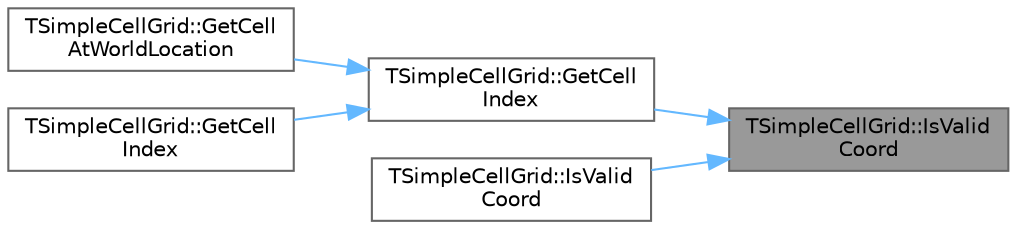 digraph "TSimpleCellGrid::IsValidCoord"
{
 // INTERACTIVE_SVG=YES
 // LATEX_PDF_SIZE
  bgcolor="transparent";
  edge [fontname=Helvetica,fontsize=10,labelfontname=Helvetica,labelfontsize=10];
  node [fontname=Helvetica,fontsize=10,shape=box,height=0.2,width=0.4];
  rankdir="RL";
  Node1 [id="Node000001",label="TSimpleCellGrid::IsValid\lCoord",height=0.2,width=0.4,color="gray40", fillcolor="grey60", style="filled", fontcolor="black",tooltip=" "];
  Node1 -> Node2 [id="edge1_Node000001_Node000002",dir="back",color="steelblue1",style="solid",tooltip=" "];
  Node2 [id="Node000002",label="TSimpleCellGrid::GetCell\lIndex",height=0.2,width=0.4,color="grey40", fillcolor="white", style="filled",URL="$d2/dcb/structTSimpleCellGrid.html#abc04d8fb66b4bfdba281b787b2c1fade",tooltip="Convert (X,Y) coords on grid to cell index, returns -1 for position outside grid."];
  Node2 -> Node3 [id="edge2_Node000002_Node000003",dir="back",color="steelblue1",style="solid",tooltip=" "];
  Node3 [id="Node000003",label="TSimpleCellGrid::GetCell\lAtWorldLocation",height=0.2,width=0.4,color="grey40", fillcolor="white", style="filled",URL="$d2/dcb/structTSimpleCellGrid.html#ada441783c37e1fdac90a512a1f5b4632",tooltip=" "];
  Node2 -> Node4 [id="edge3_Node000002_Node000004",dir="back",color="steelblue1",style="solid",tooltip=" "];
  Node4 [id="Node000004",label="TSimpleCellGrid::GetCell\lIndex",height=0.2,width=0.4,color="grey40", fillcolor="white", style="filled",URL="$d2/dcb/structTSimpleCellGrid.html#a144edcb004e46cb85e3da2e494dc8057",tooltip="Convert world location to cell index, returns -1 for position outside grid."];
  Node1 -> Node5 [id="edge4_Node000001_Node000005",dir="back",color="steelblue1",style="solid",tooltip=" "];
  Node5 [id="Node000005",label="TSimpleCellGrid::IsValid\lCoord",height=0.2,width=0.4,color="grey40", fillcolor="white", style="filled",URL="$d2/dcb/structTSimpleCellGrid.html#a68681998e0a5760ee6bdcc0be0bf6eb8",tooltip=" "];
}
